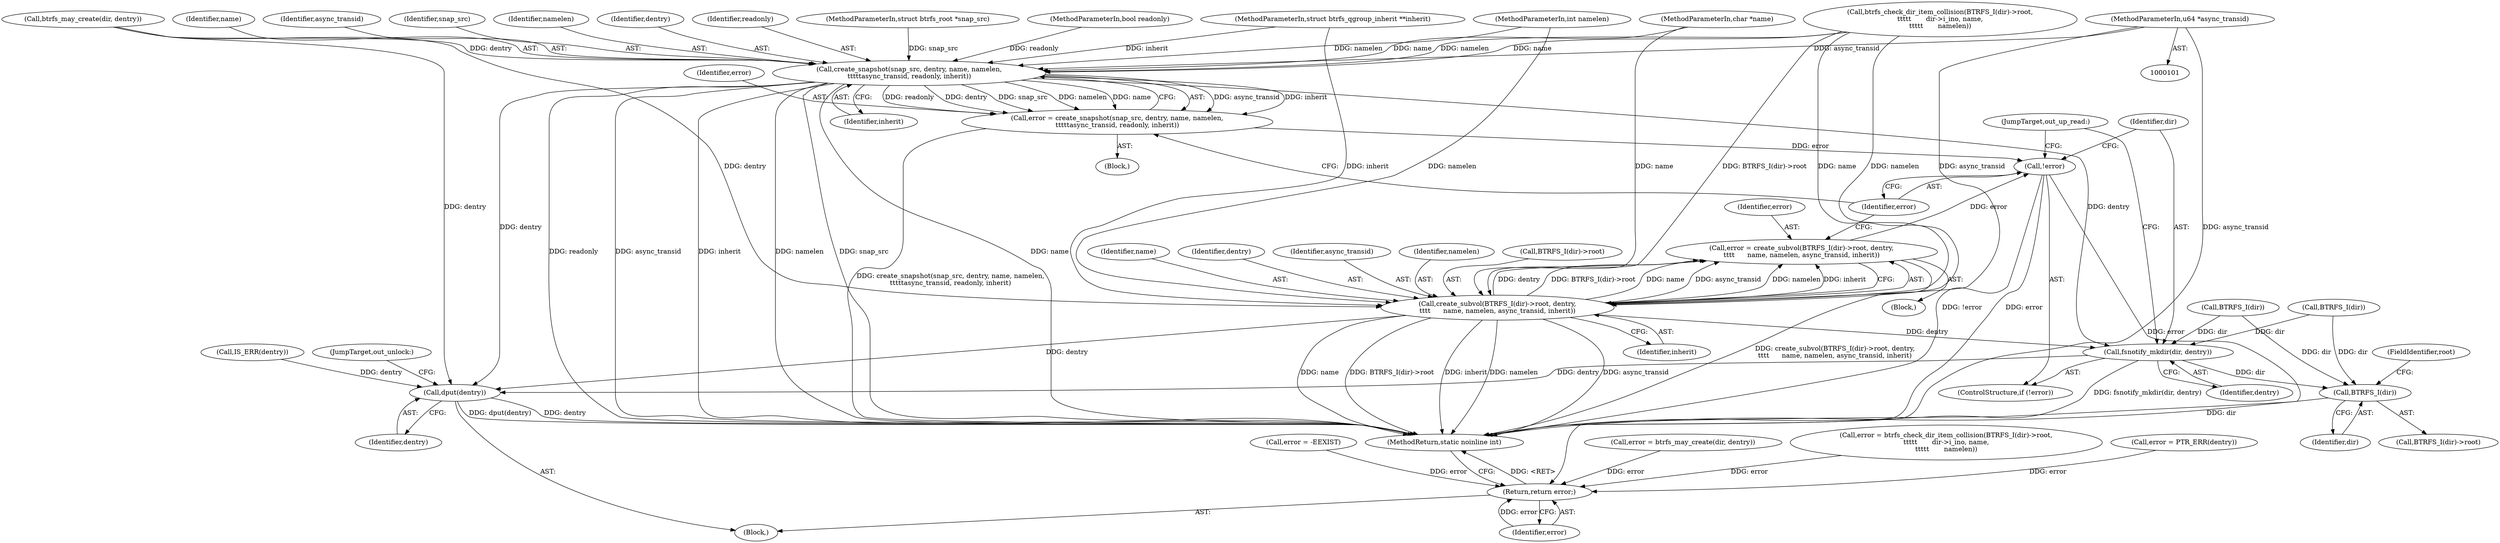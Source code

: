 digraph "0_linux_9c52057c698fb96f8f07e7a4bcf4801a092bda89_1@pointer" {
"1000106" [label="(MethodParameterIn,u64 *async_transid)"];
"1000201" [label="(Call,create_snapshot(snap_src, dentry, name, namelen,\n\t\t\t\t\tasync_transid, readonly, inherit))"];
"1000199" [label="(Call,error = create_snapshot(snap_src, dentry, name, namelen,\n\t\t\t\t\tasync_transid, readonly, inherit))"];
"1000224" [label="(Call,!error)"];
"1000249" [label="(Return,return error;)"];
"1000226" [label="(Call,fsnotify_mkdir(dir, dentry))"];
"1000235" [label="(Call,BTRFS_I(dir))"];
"1000241" [label="(Call,dput(dentry))"];
"1000213" [label="(Call,create_subvol(BTRFS_I(dir)->root, dentry,\n\t\t\t\t      name, namelen, async_transid, inherit))"];
"1000211" [label="(Call,error = create_subvol(BTRFS_I(dir)->root, dentry,\n\t\t\t\t      name, namelen, async_transid, inherit))"];
"1000204" [label="(Identifier,name)"];
"1000109" [label="(Block,)"];
"1000234" [label="(Call,BTRFS_I(dir)->root)"];
"1000227" [label="(Identifier,dir)"];
"1000250" [label="(Identifier,error)"];
"1000214" [label="(Call,BTRFS_I(dir)->root)"];
"1000151" [label="(Call,error = btrfs_may_create(dir, dentry))"];
"1000201" [label="(Call,create_snapshot(snap_src, dentry, name, namelen,\n\t\t\t\t\tasync_transid, readonly, inherit))"];
"1000211" [label="(Call,error = create_subvol(BTRFS_I(dir)->root, dentry,\n\t\t\t\t      name, namelen, async_transid, inherit))"];
"1000153" [label="(Call,btrfs_may_create(dir, dentry))"];
"1000202" [label="(Identifier,snap_src)"];
"1000219" [label="(Identifier,name)"];
"1000198" [label="(Block,)"];
"1000213" [label="(Call,create_subvol(BTRFS_I(dir)->root, dentry,\n\t\t\t\t      name, namelen, async_transid, inherit))"];
"1000208" [label="(Identifier,inherit)"];
"1000224" [label="(Call,!error)"];
"1000229" [label="(JumpTarget,out_up_read:)"];
"1000241" [label="(Call,dput(dentry))"];
"1000243" [label="(JumpTarget,out_unlock:)"];
"1000210" [label="(Block,)"];
"1000212" [label="(Identifier,error)"];
"1000223" [label="(ControlStructure,if (!error))"];
"1000218" [label="(Identifier,dentry)"];
"1000139" [label="(Call,IS_ERR(dentry))"];
"1000105" [label="(MethodParameterIn,struct btrfs_root *snap_src)"];
"1000228" [label="(Identifier,dentry)"];
"1000159" [label="(Call,error = btrfs_check_dir_item_collision(BTRFS_I(dir)->root,\n\t\t\t\t\t       dir->i_ino, name,\n\t\t\t\t\t       namelen))"];
"1000242" [label="(Identifier,dentry)"];
"1000107" [label="(MethodParameterIn,bool readonly)"];
"1000161" [label="(Call,btrfs_check_dir_item_collision(BTRFS_I(dir)->root,\n\t\t\t\t\t       dir->i_ino, name,\n\t\t\t\t\t       namelen))"];
"1000190" [label="(Call,BTRFS_I(dir))"];
"1000249" [label="(Return,return error;)"];
"1000104" [label="(MethodParameterIn,int namelen)"];
"1000221" [label="(Identifier,async_transid)"];
"1000200" [label="(Identifier,error)"];
"1000106" [label="(MethodParameterIn,u64 *async_transid)"];
"1000222" [label="(Identifier,inherit)"];
"1000199" [label="(Call,error = create_snapshot(snap_src, dentry, name, namelen,\n\t\t\t\t\tasync_transid, readonly, inherit))"];
"1000220" [label="(Identifier,namelen)"];
"1000226" [label="(Call,fsnotify_mkdir(dir, dentry))"];
"1000134" [label="(Call,error = PTR_ERR(dentry))"];
"1000225" [label="(Identifier,error)"];
"1000237" [label="(FieldIdentifier,root)"];
"1000206" [label="(Identifier,async_transid)"];
"1000108" [label="(MethodParameterIn,struct btrfs_qgroup_inherit **inherit)"];
"1000215" [label="(Call,BTRFS_I(dir))"];
"1000103" [label="(MethodParameterIn,char *name)"];
"1000142" [label="(Call,error = -EEXIST)"];
"1000236" [label="(Identifier,dir)"];
"1000205" [label="(Identifier,namelen)"];
"1000203" [label="(Identifier,dentry)"];
"1000251" [label="(MethodReturn,static noinline int)"];
"1000235" [label="(Call,BTRFS_I(dir))"];
"1000207" [label="(Identifier,readonly)"];
"1000106" -> "1000101"  [label="AST: "];
"1000106" -> "1000251"  [label="DDG: async_transid"];
"1000106" -> "1000201"  [label="DDG: async_transid"];
"1000106" -> "1000213"  [label="DDG: async_transid"];
"1000201" -> "1000199"  [label="AST: "];
"1000201" -> "1000208"  [label="CFG: "];
"1000202" -> "1000201"  [label="AST: "];
"1000203" -> "1000201"  [label="AST: "];
"1000204" -> "1000201"  [label="AST: "];
"1000205" -> "1000201"  [label="AST: "];
"1000206" -> "1000201"  [label="AST: "];
"1000207" -> "1000201"  [label="AST: "];
"1000208" -> "1000201"  [label="AST: "];
"1000199" -> "1000201"  [label="CFG: "];
"1000201" -> "1000251"  [label="DDG: async_transid"];
"1000201" -> "1000251"  [label="DDG: inherit"];
"1000201" -> "1000251"  [label="DDG: readonly"];
"1000201" -> "1000251"  [label="DDG: namelen"];
"1000201" -> "1000251"  [label="DDG: snap_src"];
"1000201" -> "1000251"  [label="DDG: name"];
"1000201" -> "1000199"  [label="DDG: async_transid"];
"1000201" -> "1000199"  [label="DDG: inherit"];
"1000201" -> "1000199"  [label="DDG: readonly"];
"1000201" -> "1000199"  [label="DDG: dentry"];
"1000201" -> "1000199"  [label="DDG: snap_src"];
"1000201" -> "1000199"  [label="DDG: namelen"];
"1000201" -> "1000199"  [label="DDG: name"];
"1000105" -> "1000201"  [label="DDG: snap_src"];
"1000153" -> "1000201"  [label="DDG: dentry"];
"1000161" -> "1000201"  [label="DDG: name"];
"1000161" -> "1000201"  [label="DDG: namelen"];
"1000103" -> "1000201"  [label="DDG: name"];
"1000104" -> "1000201"  [label="DDG: namelen"];
"1000107" -> "1000201"  [label="DDG: readonly"];
"1000108" -> "1000201"  [label="DDG: inherit"];
"1000201" -> "1000226"  [label="DDG: dentry"];
"1000201" -> "1000241"  [label="DDG: dentry"];
"1000199" -> "1000198"  [label="AST: "];
"1000200" -> "1000199"  [label="AST: "];
"1000225" -> "1000199"  [label="CFG: "];
"1000199" -> "1000251"  [label="DDG: create_snapshot(snap_src, dentry, name, namelen,\n\t\t\t\t\tasync_transid, readonly, inherit)"];
"1000199" -> "1000224"  [label="DDG: error"];
"1000224" -> "1000223"  [label="AST: "];
"1000224" -> "1000225"  [label="CFG: "];
"1000225" -> "1000224"  [label="AST: "];
"1000227" -> "1000224"  [label="CFG: "];
"1000229" -> "1000224"  [label="CFG: "];
"1000224" -> "1000251"  [label="DDG: error"];
"1000224" -> "1000251"  [label="DDG: !error"];
"1000211" -> "1000224"  [label="DDG: error"];
"1000224" -> "1000249"  [label="DDG: error"];
"1000249" -> "1000109"  [label="AST: "];
"1000249" -> "1000250"  [label="CFG: "];
"1000250" -> "1000249"  [label="AST: "];
"1000251" -> "1000249"  [label="CFG: "];
"1000249" -> "1000251"  [label="DDG: <RET>"];
"1000250" -> "1000249"  [label="DDG: error"];
"1000159" -> "1000249"  [label="DDG: error"];
"1000151" -> "1000249"  [label="DDG: error"];
"1000134" -> "1000249"  [label="DDG: error"];
"1000142" -> "1000249"  [label="DDG: error"];
"1000226" -> "1000223"  [label="AST: "];
"1000226" -> "1000228"  [label="CFG: "];
"1000227" -> "1000226"  [label="AST: "];
"1000228" -> "1000226"  [label="AST: "];
"1000229" -> "1000226"  [label="CFG: "];
"1000226" -> "1000251"  [label="DDG: fsnotify_mkdir(dir, dentry)"];
"1000215" -> "1000226"  [label="DDG: dir"];
"1000190" -> "1000226"  [label="DDG: dir"];
"1000213" -> "1000226"  [label="DDG: dentry"];
"1000226" -> "1000235"  [label="DDG: dir"];
"1000226" -> "1000241"  [label="DDG: dentry"];
"1000235" -> "1000234"  [label="AST: "];
"1000235" -> "1000236"  [label="CFG: "];
"1000236" -> "1000235"  [label="AST: "];
"1000237" -> "1000235"  [label="CFG: "];
"1000235" -> "1000251"  [label="DDG: dir"];
"1000215" -> "1000235"  [label="DDG: dir"];
"1000190" -> "1000235"  [label="DDG: dir"];
"1000241" -> "1000109"  [label="AST: "];
"1000241" -> "1000242"  [label="CFG: "];
"1000242" -> "1000241"  [label="AST: "];
"1000243" -> "1000241"  [label="CFG: "];
"1000241" -> "1000251"  [label="DDG: dentry"];
"1000241" -> "1000251"  [label="DDG: dput(dentry)"];
"1000139" -> "1000241"  [label="DDG: dentry"];
"1000153" -> "1000241"  [label="DDG: dentry"];
"1000213" -> "1000241"  [label="DDG: dentry"];
"1000213" -> "1000211"  [label="AST: "];
"1000213" -> "1000222"  [label="CFG: "];
"1000214" -> "1000213"  [label="AST: "];
"1000218" -> "1000213"  [label="AST: "];
"1000219" -> "1000213"  [label="AST: "];
"1000220" -> "1000213"  [label="AST: "];
"1000221" -> "1000213"  [label="AST: "];
"1000222" -> "1000213"  [label="AST: "];
"1000211" -> "1000213"  [label="CFG: "];
"1000213" -> "1000251"  [label="DDG: async_transid"];
"1000213" -> "1000251"  [label="DDG: name"];
"1000213" -> "1000251"  [label="DDG: BTRFS_I(dir)->root"];
"1000213" -> "1000251"  [label="DDG: inherit"];
"1000213" -> "1000251"  [label="DDG: namelen"];
"1000213" -> "1000211"  [label="DDG: dentry"];
"1000213" -> "1000211"  [label="DDG: BTRFS_I(dir)->root"];
"1000213" -> "1000211"  [label="DDG: name"];
"1000213" -> "1000211"  [label="DDG: async_transid"];
"1000213" -> "1000211"  [label="DDG: namelen"];
"1000213" -> "1000211"  [label="DDG: inherit"];
"1000161" -> "1000213"  [label="DDG: BTRFS_I(dir)->root"];
"1000161" -> "1000213"  [label="DDG: name"];
"1000161" -> "1000213"  [label="DDG: namelen"];
"1000153" -> "1000213"  [label="DDG: dentry"];
"1000103" -> "1000213"  [label="DDG: name"];
"1000104" -> "1000213"  [label="DDG: namelen"];
"1000108" -> "1000213"  [label="DDG: inherit"];
"1000211" -> "1000210"  [label="AST: "];
"1000212" -> "1000211"  [label="AST: "];
"1000225" -> "1000211"  [label="CFG: "];
"1000211" -> "1000251"  [label="DDG: create_subvol(BTRFS_I(dir)->root, dentry,\n\t\t\t\t      name, namelen, async_transid, inherit)"];
}
